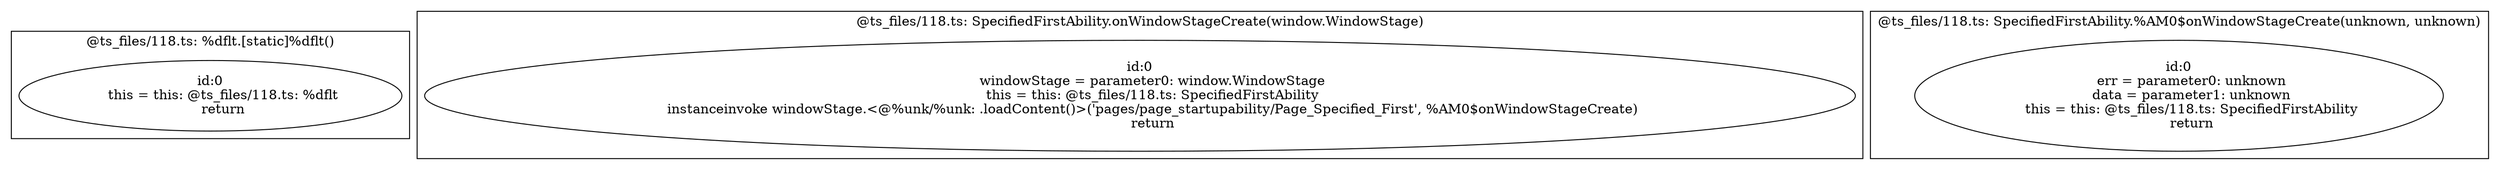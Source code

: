 digraph "118.ts" {
subgraph "cluster_@ts_files/118.ts: %dflt.[static]%dflt()" {
  label="@ts_files/118.ts: %dflt.[static]%dflt()";
  Node33740 [label="id:0
      this = this: @ts_files/118.ts: %dflt
      return"];
}
subgraph "cluster_@ts_files/118.ts: SpecifiedFirstAbility.onWindowStageCreate(window.WindowStage)" {
  label="@ts_files/118.ts: SpecifiedFirstAbility.onWindowStageCreate(window.WindowStage)";
  Node75530 [label="id:0
      windowStage = parameter0: window.WindowStage
      this = this: @ts_files/118.ts: SpecifiedFirstAbility
      instanceinvoke windowStage.<@%unk/%unk: .loadContent()>('pages/page_startupability/Page_Specified_First', %AM0$onWindowStageCreate)
      return"];
}
subgraph "cluster_@ts_files/118.ts: SpecifiedFirstAbility.%AM0$onWindowStageCreate(unknown, unknown)" {
  label="@ts_files/118.ts: SpecifiedFirstAbility.%AM0$onWindowStageCreate(unknown, unknown)";
  Node76180 [label="id:0
      err = parameter0: unknown
      data = parameter1: unknown
      this = this: @ts_files/118.ts: SpecifiedFirstAbility
      return"];
}
}
